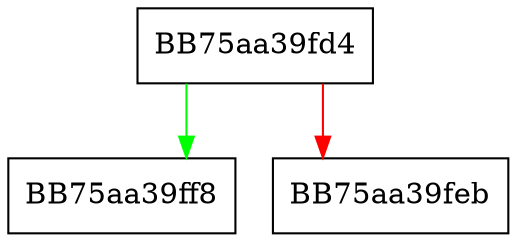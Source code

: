 digraph at {
  node [shape="box"];
  graph [splines=ortho];
  BB75aa39fd4 -> BB75aa39ff8 [color="green"];
  BB75aa39fd4 -> BB75aa39feb [color="red"];
}